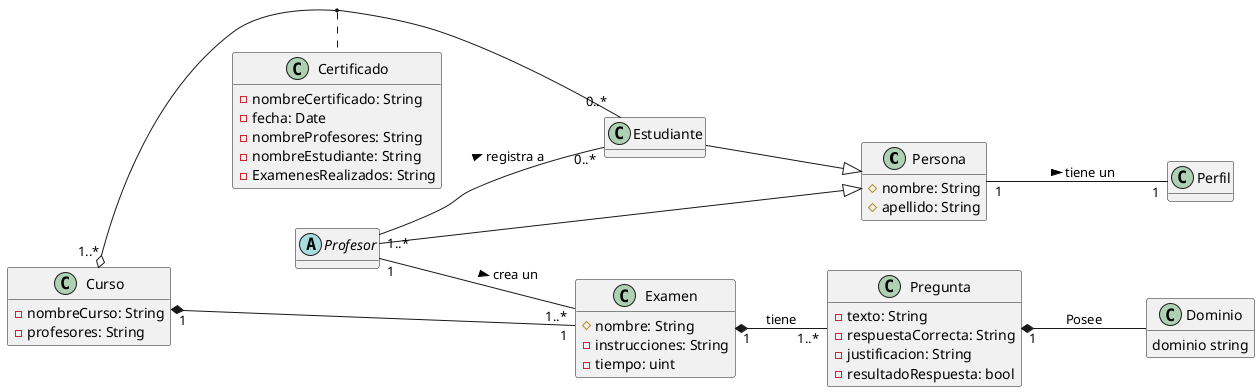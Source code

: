 @startuml Class
left to right direction
skinparam Nodesep 40
skinparam boxsize 100 50
skinparam noteBackgroundColor transparent
skinparam noteBorderColor transparent
hide methods

class Persona{
  # nombre: String
  # apellido: String
}

class Estudiante {

}

class Perfil{
}

abstract Profesor {
}

class Examen {
  # nombre: String
  - instrucciones: String
  - tiempo: uint
}

class Pregunta {
  - texto: String
  - respuestaCorrecta: String
  - justificacion: String
  - resultadoRespuesta: bool
}

class Certificado {
  - nombreCertificado: String
  - fecha: Date
  - nombreProfesores: String
  - nombreEstudiante: String
  - ExamenesRealizados: String
}

class Curso{
  - nombreCurso: String
  - profesores: String
}

class Dominio{
  dominio string 
}

Profesor --|> Persona
Estudiante --|> Persona
Curso "1..*" o-- "0..*" Estudiante
Curso "1" *-- "1" Examen
Persona "1" -- "1" Perfil : tiene un >
Profesor "1" -- "1..*" Examen : crea un >
Examen "1" *-- "1..*" Pregunta : tiene
Profesor "1..*" -- "0..*" Estudiante : registra a > 
Pregunta "1" *-- Dominio: Posee
(Curso,Estudiante) . Certificado

@enduml